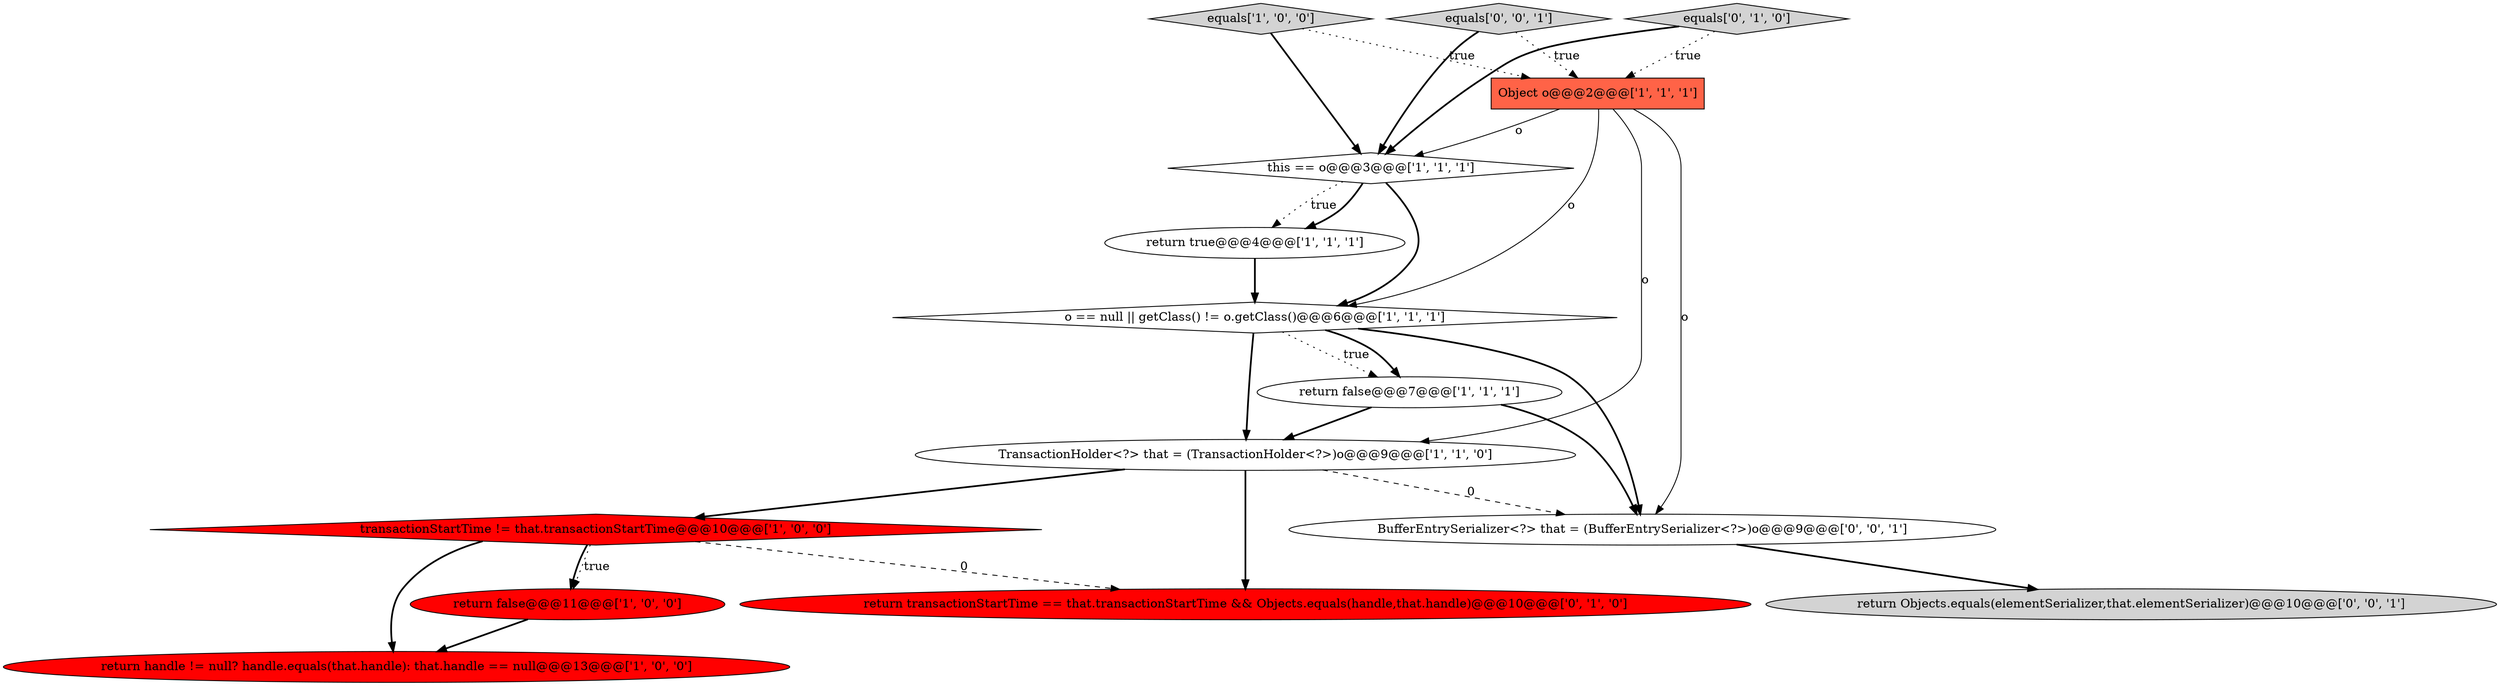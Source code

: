 digraph {
5 [style = filled, label = "equals['1', '0', '0']", fillcolor = lightgray, shape = diamond image = "AAA0AAABBB1BBB"];
4 [style = filled, label = "TransactionHolder<?> that = (TransactionHolder<?>)o@@@9@@@['1', '1', '0']", fillcolor = white, shape = ellipse image = "AAA0AAABBB1BBB"];
7 [style = filled, label = "return false@@@7@@@['1', '1', '1']", fillcolor = white, shape = ellipse image = "AAA0AAABBB1BBB"];
11 [style = filled, label = "return transactionStartTime == that.transactionStartTime && Objects.equals(handle,that.handle)@@@10@@@['0', '1', '0']", fillcolor = red, shape = ellipse image = "AAA1AAABBB2BBB"];
1 [style = filled, label = "return handle != null? handle.equals(that.handle): that.handle == null@@@13@@@['1', '0', '0']", fillcolor = red, shape = ellipse image = "AAA1AAABBB1BBB"];
12 [style = filled, label = "return Objects.equals(elementSerializer,that.elementSerializer)@@@10@@@['0', '0', '1']", fillcolor = lightgray, shape = ellipse image = "AAA0AAABBB3BBB"];
2 [style = filled, label = "return true@@@4@@@['1', '1', '1']", fillcolor = white, shape = ellipse image = "AAA0AAABBB1BBB"];
8 [style = filled, label = "this == o@@@3@@@['1', '1', '1']", fillcolor = white, shape = diamond image = "AAA0AAABBB1BBB"];
6 [style = filled, label = "Object o@@@2@@@['1', '1', '1']", fillcolor = tomato, shape = box image = "AAA0AAABBB1BBB"];
9 [style = filled, label = "return false@@@11@@@['1', '0', '0']", fillcolor = red, shape = ellipse image = "AAA1AAABBB1BBB"];
13 [style = filled, label = "equals['0', '0', '1']", fillcolor = lightgray, shape = diamond image = "AAA0AAABBB3BBB"];
3 [style = filled, label = "o == null || getClass() != o.getClass()@@@6@@@['1', '1', '1']", fillcolor = white, shape = diamond image = "AAA0AAABBB1BBB"];
14 [style = filled, label = "BufferEntrySerializer<?> that = (BufferEntrySerializer<?>)o@@@9@@@['0', '0', '1']", fillcolor = white, shape = ellipse image = "AAA0AAABBB3BBB"];
0 [style = filled, label = "transactionStartTime != that.transactionStartTime@@@10@@@['1', '0', '0']", fillcolor = red, shape = diamond image = "AAA1AAABBB1BBB"];
10 [style = filled, label = "equals['0', '1', '0']", fillcolor = lightgray, shape = diamond image = "AAA0AAABBB2BBB"];
13->6 [style = dotted, label="true"];
5->8 [style = bold, label=""];
3->7 [style = dotted, label="true"];
10->6 [style = dotted, label="true"];
0->9 [style = bold, label=""];
8->2 [style = dotted, label="true"];
2->3 [style = bold, label=""];
3->14 [style = bold, label=""];
8->3 [style = bold, label=""];
5->6 [style = dotted, label="true"];
6->8 [style = solid, label="o"];
0->11 [style = dashed, label="0"];
7->4 [style = bold, label=""];
3->4 [style = bold, label=""];
4->0 [style = bold, label=""];
7->14 [style = bold, label=""];
6->4 [style = solid, label="o"];
8->2 [style = bold, label=""];
3->7 [style = bold, label=""];
6->14 [style = solid, label="o"];
10->8 [style = bold, label=""];
0->1 [style = bold, label=""];
6->3 [style = solid, label="o"];
14->12 [style = bold, label=""];
4->14 [style = dashed, label="0"];
13->8 [style = bold, label=""];
9->1 [style = bold, label=""];
4->11 [style = bold, label=""];
0->9 [style = dotted, label="true"];
}
